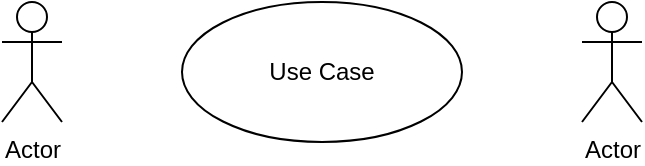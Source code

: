 <mxfile>
    <diagram id="bErvb0xUeGU9_bKORR5V" name="Page-1">
        <mxGraphModel dx="564" dy="334" grid="1" gridSize="10" guides="1" tooltips="1" connect="1" arrows="1" fold="1" page="1" pageScale="1" pageWidth="850" pageHeight="1100" math="0" shadow="0">
            <root>
                <mxCell id="0"/>
                <mxCell id="1" parent="0"/>
                <mxCell id="mpKEPiAcAlSF9_X05JcI-1" value="Actor" style="shape=umlActor;verticalLabelPosition=bottom;verticalAlign=top;html=1;outlineConnect=0;" parent="1" vertex="1">
                    <mxGeometry x="150" y="90" width="30" height="60" as="geometry"/>
                </mxCell>
                <mxCell id="mpKEPiAcAlSF9_X05JcI-3" value="Actor" style="shape=umlActor;verticalLabelPosition=bottom;verticalAlign=top;html=1;outlineConnect=0;" parent="1" vertex="1">
                    <mxGeometry x="440" y="90" width="30" height="60" as="geometry"/>
                </mxCell>
                <mxCell id="mpKEPiAcAlSF9_X05JcI-4" value="Use Case" style="ellipse;whiteSpace=wrap;html=1;" parent="1" vertex="1">
                    <mxGeometry x="240" y="90" width="140" height="70" as="geometry"/>
                </mxCell>
            </root>
        </mxGraphModel>
    </diagram>
</mxfile>